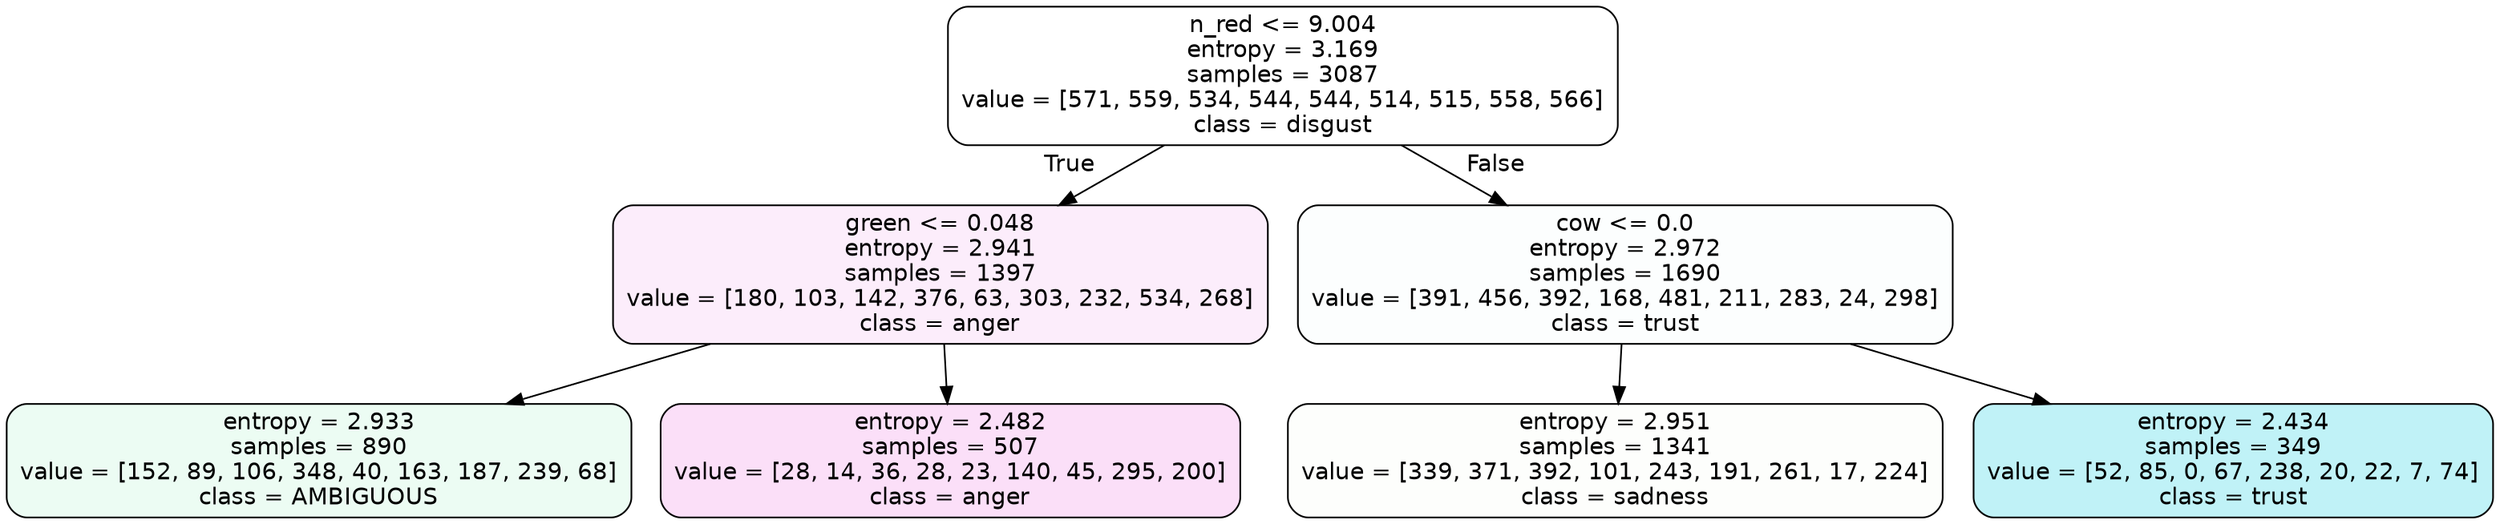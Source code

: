 digraph Tree {
node [shape=box, style="filled, rounded", color="black", fontname=helvetica] ;
edge [fontname=helvetica] ;
0 [label="n_red <= 9.004\nentropy = 3.169\nsamples = 3087\nvalue = [571, 559, 534, 544, 544, 514, 515, 558, 566]\nclass = disgust", fillcolor="#e5813900"] ;
1 [label="green <= 0.048\nentropy = 2.941\nsamples = 1397\nvalue = [180, 103, 142, 376, 63, 303, 232, 534, 268]\nclass = anger", fillcolor="#e539d716"] ;
0 -> 1 [labeldistance=2.5, labelangle=45, headlabel="True"] ;
2 [label="entropy = 2.933\nsamples = 890\nvalue = [152, 89, 106, 348, 40, 163, 187, 239, 68]\nclass = AMBIGUOUS", fillcolor="#39e58118"] ;
1 -> 2 ;
3 [label="entropy = 2.482\nsamples = 507\nvalue = [28, 14, 36, 28, 23, 140, 45, 295, 200]\nclass = anger", fillcolor="#e539d728"] ;
1 -> 3 ;
4 [label="cow <= 0.0\nentropy = 2.972\nsamples = 1690\nvalue = [391, 456, 392, 168, 481, 211, 283, 24, 298]\nclass = trust", fillcolor="#39d7e503"] ;
0 -> 4 [labeldistance=2.5, labelangle=-45, headlabel="False"] ;
5 [label="entropy = 2.951\nsamples = 1341\nvalue = [339, 371, 392, 101, 243, 191, 261, 17, 224]\nclass = sadness", fillcolor="#64e53903"] ;
4 -> 5 ;
6 [label="entropy = 2.434\nsamples = 349\nvalue = [52, 85, 0, 67, 238, 20, 22, 7, 74]\nclass = trust", fillcolor="#39d7e551"] ;
4 -> 6 ;
}